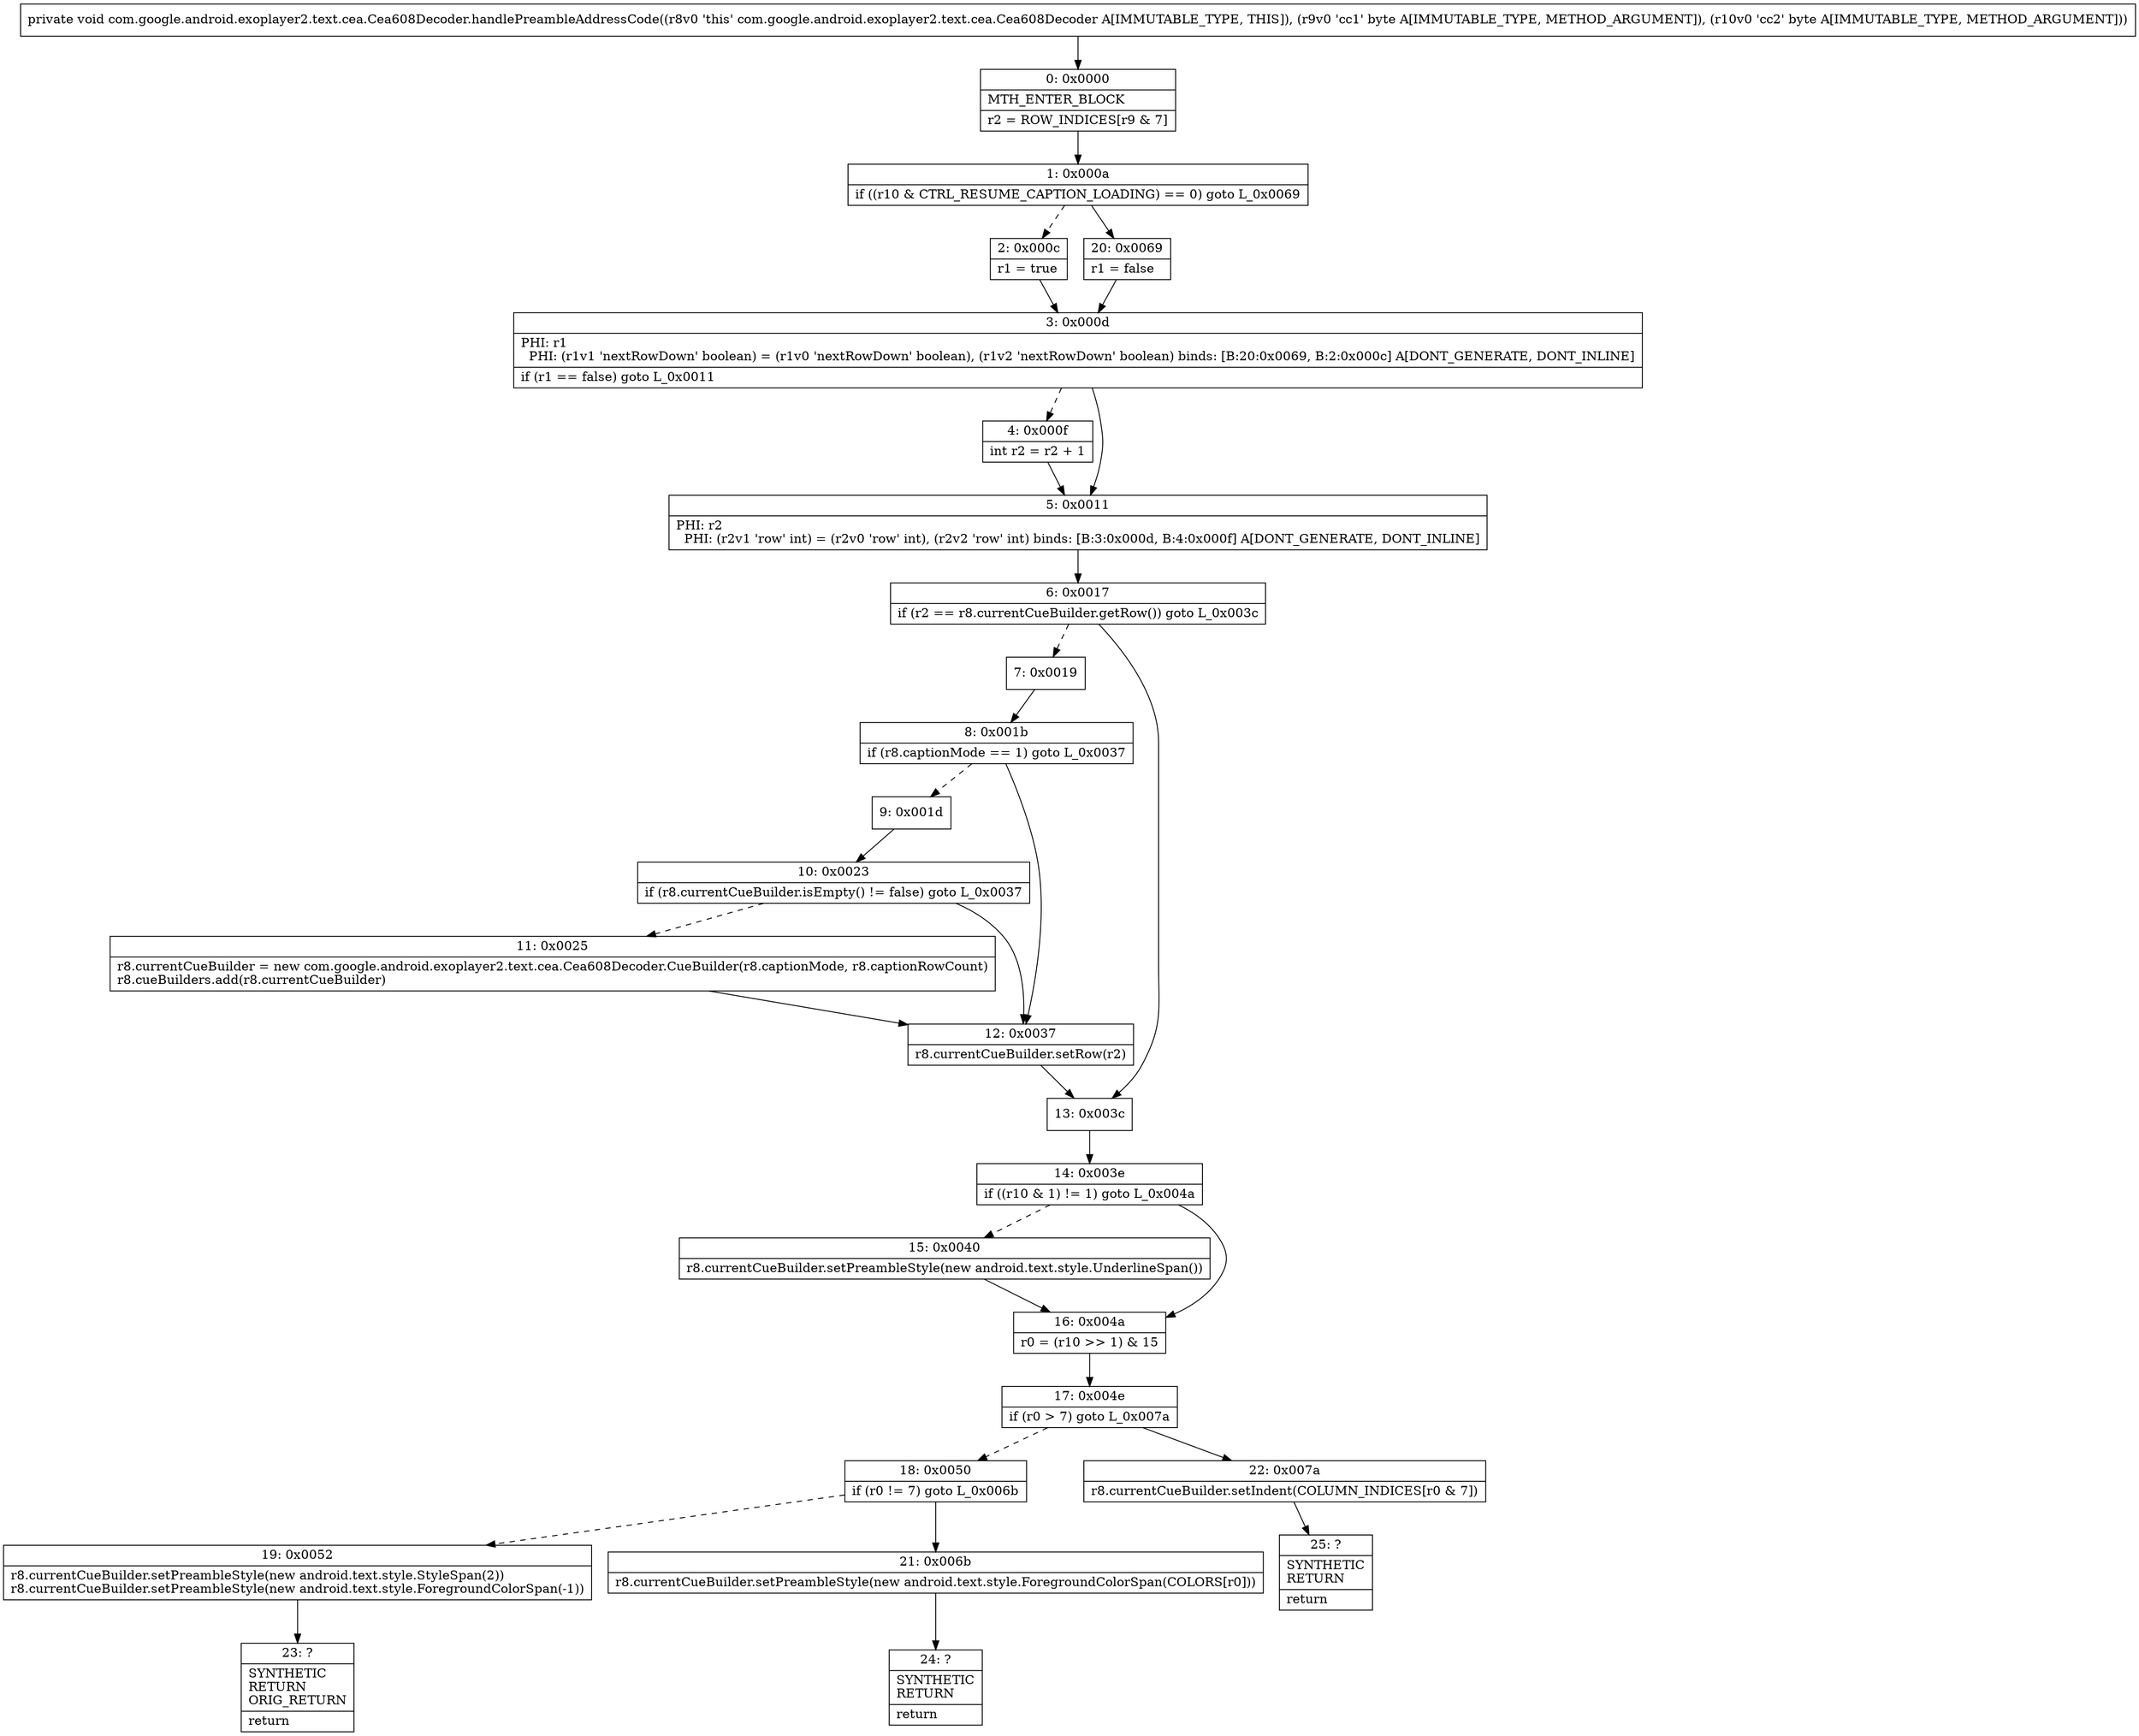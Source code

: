 digraph "CFG forcom.google.android.exoplayer2.text.cea.Cea608Decoder.handlePreambleAddressCode(BB)V" {
Node_0 [shape=record,label="{0\:\ 0x0000|MTH_ENTER_BLOCK\l|r2 = ROW_INDICES[r9 & 7]\l}"];
Node_1 [shape=record,label="{1\:\ 0x000a|if ((r10 & CTRL_RESUME_CAPTION_LOADING) == 0) goto L_0x0069\l}"];
Node_2 [shape=record,label="{2\:\ 0x000c|r1 = true\l}"];
Node_3 [shape=record,label="{3\:\ 0x000d|PHI: r1 \l  PHI: (r1v1 'nextRowDown' boolean) = (r1v0 'nextRowDown' boolean), (r1v2 'nextRowDown' boolean) binds: [B:20:0x0069, B:2:0x000c] A[DONT_GENERATE, DONT_INLINE]\l|if (r1 == false) goto L_0x0011\l}"];
Node_4 [shape=record,label="{4\:\ 0x000f|int r2 = r2 + 1\l}"];
Node_5 [shape=record,label="{5\:\ 0x0011|PHI: r2 \l  PHI: (r2v1 'row' int) = (r2v0 'row' int), (r2v2 'row' int) binds: [B:3:0x000d, B:4:0x000f] A[DONT_GENERATE, DONT_INLINE]\l}"];
Node_6 [shape=record,label="{6\:\ 0x0017|if (r2 == r8.currentCueBuilder.getRow()) goto L_0x003c\l}"];
Node_7 [shape=record,label="{7\:\ 0x0019}"];
Node_8 [shape=record,label="{8\:\ 0x001b|if (r8.captionMode == 1) goto L_0x0037\l}"];
Node_9 [shape=record,label="{9\:\ 0x001d}"];
Node_10 [shape=record,label="{10\:\ 0x0023|if (r8.currentCueBuilder.isEmpty() != false) goto L_0x0037\l}"];
Node_11 [shape=record,label="{11\:\ 0x0025|r8.currentCueBuilder = new com.google.android.exoplayer2.text.cea.Cea608Decoder.CueBuilder(r8.captionMode, r8.captionRowCount)\lr8.cueBuilders.add(r8.currentCueBuilder)\l}"];
Node_12 [shape=record,label="{12\:\ 0x0037|r8.currentCueBuilder.setRow(r2)\l}"];
Node_13 [shape=record,label="{13\:\ 0x003c}"];
Node_14 [shape=record,label="{14\:\ 0x003e|if ((r10 & 1) != 1) goto L_0x004a\l}"];
Node_15 [shape=record,label="{15\:\ 0x0040|r8.currentCueBuilder.setPreambleStyle(new android.text.style.UnderlineSpan())\l}"];
Node_16 [shape=record,label="{16\:\ 0x004a|r0 = (r10 \>\> 1) & 15\l}"];
Node_17 [shape=record,label="{17\:\ 0x004e|if (r0 \> 7) goto L_0x007a\l}"];
Node_18 [shape=record,label="{18\:\ 0x0050|if (r0 != 7) goto L_0x006b\l}"];
Node_19 [shape=record,label="{19\:\ 0x0052|r8.currentCueBuilder.setPreambleStyle(new android.text.style.StyleSpan(2))\lr8.currentCueBuilder.setPreambleStyle(new android.text.style.ForegroundColorSpan(\-1))\l}"];
Node_20 [shape=record,label="{20\:\ 0x0069|r1 = false\l}"];
Node_21 [shape=record,label="{21\:\ 0x006b|r8.currentCueBuilder.setPreambleStyle(new android.text.style.ForegroundColorSpan(COLORS[r0]))\l}"];
Node_22 [shape=record,label="{22\:\ 0x007a|r8.currentCueBuilder.setIndent(COLUMN_INDICES[r0 & 7])\l}"];
Node_23 [shape=record,label="{23\:\ ?|SYNTHETIC\lRETURN\lORIG_RETURN\l|return\l}"];
Node_24 [shape=record,label="{24\:\ ?|SYNTHETIC\lRETURN\l|return\l}"];
Node_25 [shape=record,label="{25\:\ ?|SYNTHETIC\lRETURN\l|return\l}"];
MethodNode[shape=record,label="{private void com.google.android.exoplayer2.text.cea.Cea608Decoder.handlePreambleAddressCode((r8v0 'this' com.google.android.exoplayer2.text.cea.Cea608Decoder A[IMMUTABLE_TYPE, THIS]), (r9v0 'cc1' byte A[IMMUTABLE_TYPE, METHOD_ARGUMENT]), (r10v0 'cc2' byte A[IMMUTABLE_TYPE, METHOD_ARGUMENT])) }"];
MethodNode -> Node_0;
Node_0 -> Node_1;
Node_1 -> Node_2[style=dashed];
Node_1 -> Node_20;
Node_2 -> Node_3;
Node_3 -> Node_4[style=dashed];
Node_3 -> Node_5;
Node_4 -> Node_5;
Node_5 -> Node_6;
Node_6 -> Node_7[style=dashed];
Node_6 -> Node_13;
Node_7 -> Node_8;
Node_8 -> Node_9[style=dashed];
Node_8 -> Node_12;
Node_9 -> Node_10;
Node_10 -> Node_11[style=dashed];
Node_10 -> Node_12;
Node_11 -> Node_12;
Node_12 -> Node_13;
Node_13 -> Node_14;
Node_14 -> Node_15[style=dashed];
Node_14 -> Node_16;
Node_15 -> Node_16;
Node_16 -> Node_17;
Node_17 -> Node_18[style=dashed];
Node_17 -> Node_22;
Node_18 -> Node_19[style=dashed];
Node_18 -> Node_21;
Node_19 -> Node_23;
Node_20 -> Node_3;
Node_21 -> Node_24;
Node_22 -> Node_25;
}

